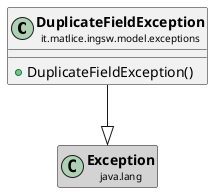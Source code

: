 @startuml

skinparam svgLinkTarget _parent
skinparam linetype ortho
set namespaceSeparator none
class "<b><size:14>DuplicateFieldException</b>\n<size:10>it.matlice.ingsw.model.exceptions" as it.matlice.ingsw.model.exceptions.DuplicateFieldException  [[../../../../../it/matlice/ingsw/model/exceptions/DuplicateFieldException.html{it.matlice.ingsw.model.exceptions.DuplicateFieldException}]] {
+DuplicateFieldException()
}


class "<b><size:14>Exception</b>\n<size:10>java.lang" as java.lang.Exception  #lightgrey {
}

hide java.lang.Exception fields
hide java.lang.Exception methods

it.matlice.ingsw.model.exceptions.DuplicateFieldException --|> java.lang.Exception


@enduml
